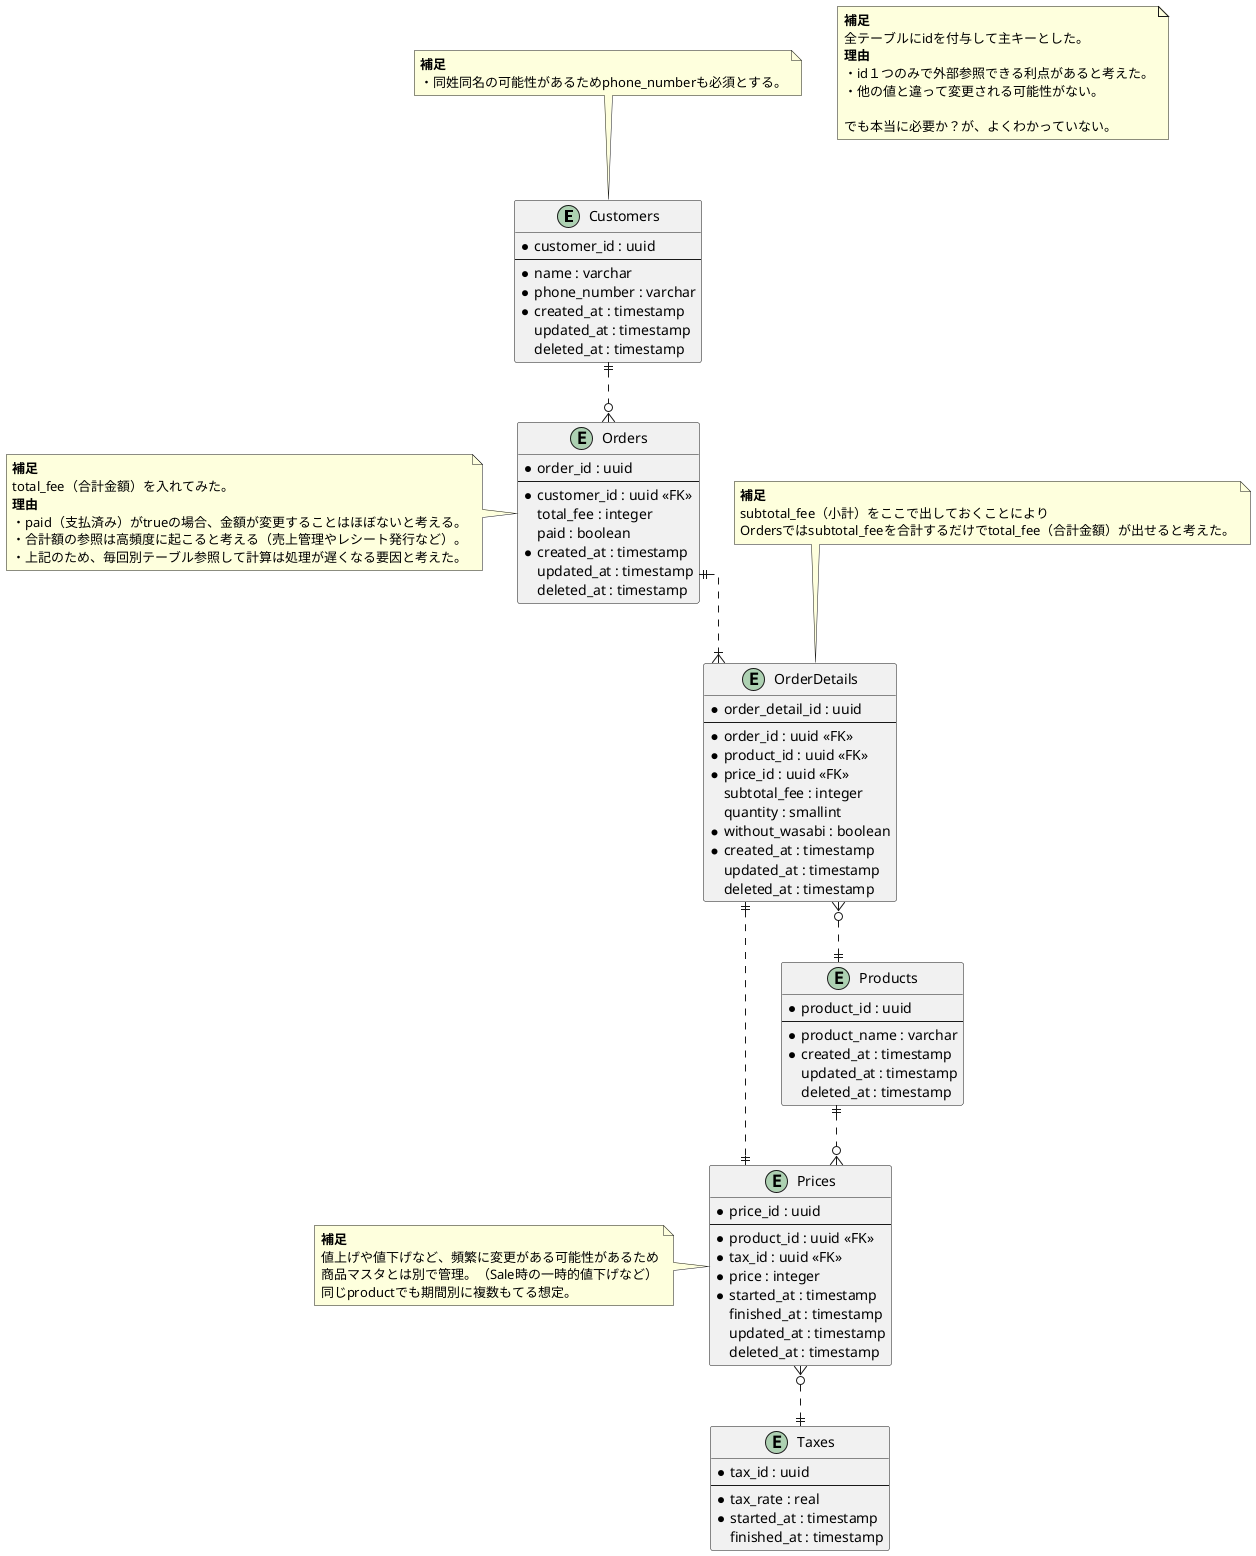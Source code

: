 @startuml sushi_ordering_schema_01

skinparam {
  ' カーディナリティ斜め対策
   linetype ortho
}

' 顧客マスタ
entity "Customers" as Customers {
  * customer_id : uuid
  --
  * name : varchar
  * phone_number : varchar
  * created_at : timestamp
    updated_at : timestamp
    deleted_at : timestamp
}

note top of Customers
  <b>補足</b>
  ・同姓同名の可能性があるためphone_numberも必須とする。
end note

' 商品マスタ
entity "Products" as Products {
  * product_id : uuid
  --
  * product_name : varchar
  * created_at : timestamp
    updated_at : timestamp
    deleted_at : timestamp
}

' 商品金額テーブル
entity "Prices" as Prices {
  * price_id : uuid
  --
  * product_id : uuid <<FK>>
  * tax_id : uuid <<FK>>
  * price : integer
  * started_at : timestamp
    finished_at : timestamp
    updated_at : timestamp
    deleted_at : timestamp
}

note left of Prices
  <b>補足</b>
  値上げや値下げなど、頻繁に変更がある可能性があるため
  商品マスタとは別で管理。（Sale時の一時的値下げなど）
  同じproductでも期間別に複数もてる想定。
end note

' 消費税マスタ
entity "Taxes" as Taxes {
  * tax_id : uuid
  --
  * tax_rate : real
  * started_at : timestamp
    finished_at : timestamp
}

' 注文テーブル
entity "Orders" as Orders {
  * order_id : uuid
  --
  * customer_id : uuid <<FK>>
    total_fee : integer
    paid : boolean
  * created_at : timestamp
    updated_at : timestamp
    deleted_at : timestamp
}

note left of Orders
  <b>補足</b>
  total_fee（合計金額）を入れてみた。
  <b>理由</b>
  ・paid（支払済み）がtrueの場合、金額が変更することはほぼないと考える。
  ・合計額の参照は高頻度に起こると考える（売上管理やレシート発行など）。
  ・上記のため、毎回別テーブル参照して計算は処理が遅くなる要因と考えた。
end note

entity "OrderDetails" as OrderDetails {
  * order_detail_id : uuid
  --
  * order_id : uuid <<FK>>
  * product_id : uuid <<FK>>
  * price_id : uuid <<FK>>
    subtotal_fee : integer
    quantity : smallint
  * without_wasabi : boolean
  * created_at : timestamp
    updated_at : timestamp
    deleted_at : timestamp
}

note top of OrderDetails
  <b>補足</b>
  subtotal_fee（小計）をここで出しておくことにより
  Ordersではsubtotal_feeを合計するだけでtotal_fee（合計金額）が出せると考えた。
end note

Customers ||..o{ Orders
Orders ||..|{ OrderDetails
OrderDetails }o..|| Products
OrderDetails ||..|| Prices
Products ||..o{ Prices
Prices }o..|| Taxes

note as note1
  <b>補足</b>
  全テーブルにidを付与して主キーとした。
  <b>理由</b>
  ・id１つのみで外部参照できる利点があると考えた。
  ・他の値と違って変更される可能性がない。

  でも本当に必要か？が、よくわかっていない。
end note

@enduml